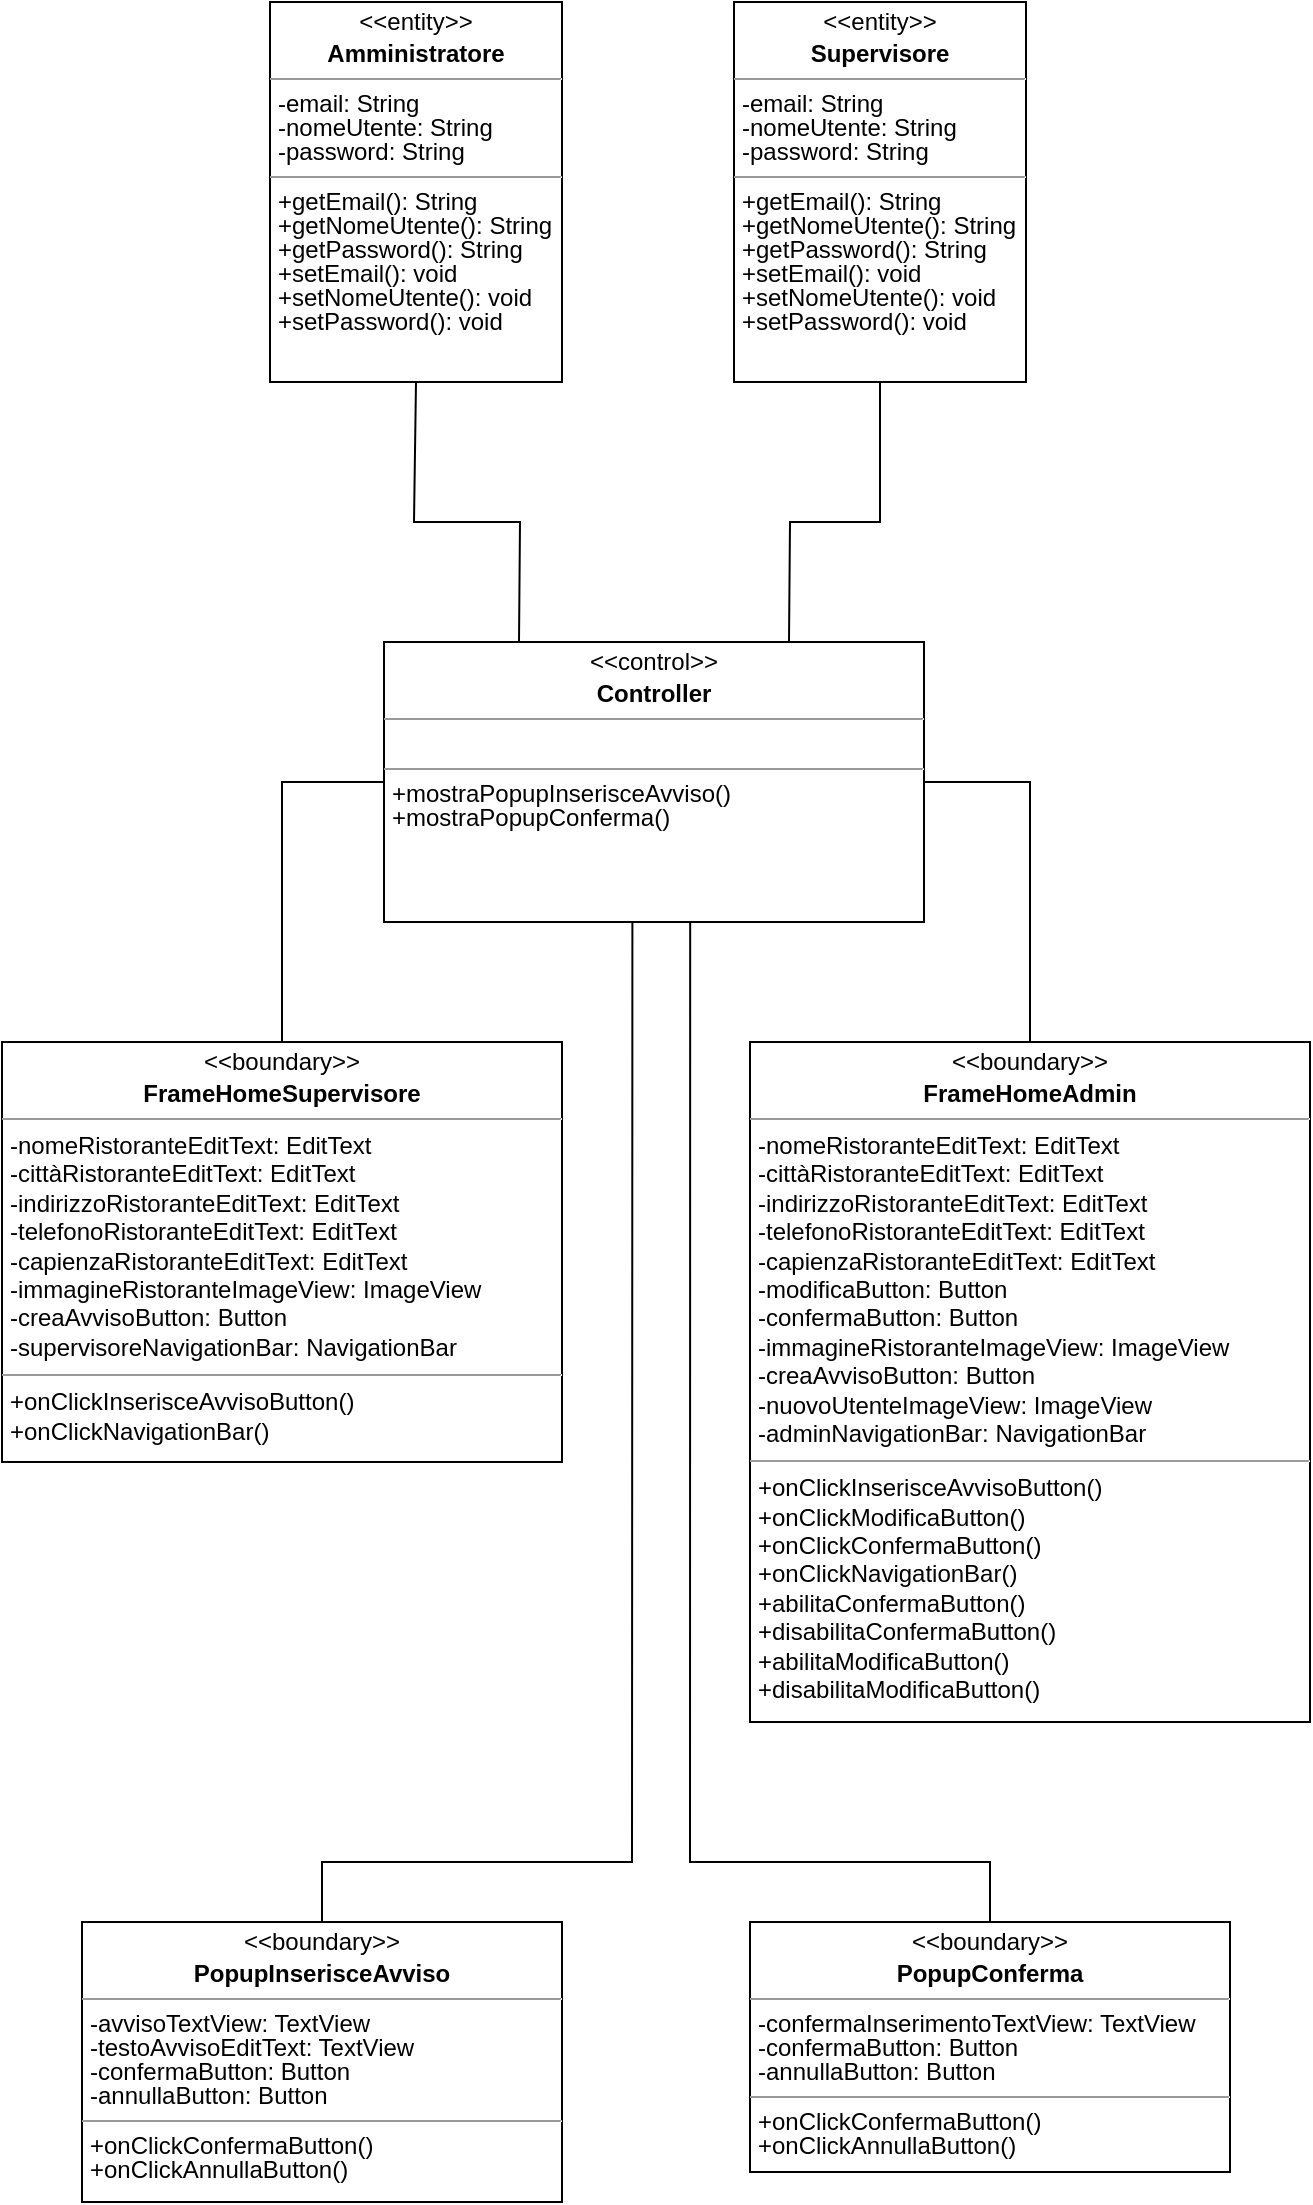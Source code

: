 <mxfile version="20.8.1" type="github"><diagram id="A2DiS_3SIA8T0WvpOrg7" name="Pagina-1"><mxGraphModel dx="1050" dy="541" grid="1" gridSize="10" guides="1" tooltips="1" connect="1" arrows="1" fold="1" page="1" pageScale="1" pageWidth="827" pageHeight="1169" math="0" shadow="0"><root><mxCell id="0"/><mxCell id="1" parent="0"/><mxCell id="smrWkmQxFFEiix12zCdJ-1" value="&lt;p style=&quot;margin: 4px 0px 0px; text-align: center; line-height: 100%;&quot;&gt;&amp;lt;&amp;lt;entity&amp;gt;&amp;gt;&lt;/p&gt;&lt;p style=&quot;margin: 4px 0px 0px; text-align: center; line-height: 100%;&quot;&gt;&lt;b&gt;Amministratore&lt;/b&gt;&lt;/p&gt;&lt;hr style=&quot;line-height: 100%;&quot; size=&quot;1&quot;&gt;&lt;p style=&quot;margin: 0px 0px 0px 4px; line-height: 100%;&quot;&gt;-email: String&lt;/p&gt;&lt;p style=&quot;margin: 0px 0px 0px 4px; line-height: 100%;&quot;&gt;-nomeUtente: String&lt;/p&gt;&lt;p style=&quot;margin: 0px 0px 0px 4px; line-height: 100%;&quot;&gt;-password: String&lt;/p&gt;&lt;hr style=&quot;line-height: 100%;&quot; size=&quot;1&quot;&gt;&lt;p style=&quot;margin: 0px 0px 0px 4px; line-height: 100%;&quot;&gt;+getEmail(): String&lt;/p&gt;&lt;p style=&quot;margin: 0px 0px 0px 4px; line-height: 100%;&quot;&gt;+getNomeUtente(): String&lt;/p&gt;&lt;p style=&quot;margin: 0px 0px 0px 4px; line-height: 100%;&quot;&gt;+getPassword(): String&lt;/p&gt;&lt;p style=&quot;margin: 0px 0px 0px 4px; line-height: 100%;&quot;&gt;+setEmail(): void&lt;/p&gt;&lt;p style=&quot;margin: 0px 0px 0px 4px; line-height: 100%;&quot;&gt;+setNomeUtente(): void&lt;/p&gt;&lt;p style=&quot;margin: 0px 0px 0px 4px; line-height: 100%;&quot;&gt;+setPassword(): void&lt;/p&gt;" style="verticalAlign=top;align=left;overflow=fill;fontSize=12;fontFamily=Helvetica;html=1;" parent="1" vertex="1"><mxGeometry x="220" y="40" width="146" height="190" as="geometry"/></mxCell><mxCell id="smrWkmQxFFEiix12zCdJ-4" value="&lt;p style=&quot;margin: 4px 0px 0px; text-align: center; line-height: 100%;&quot;&gt;&amp;lt;&amp;lt;boundary&amp;gt;&amp;gt;&lt;/p&gt;&lt;p style=&quot;margin: 4px 0px 0px; text-align: center; line-height: 100%;&quot;&gt;&lt;b&gt;FrameHomeAdmin&lt;/b&gt;&lt;/p&gt;&lt;hr size=&quot;1&quot;&gt;&lt;p style=&quot;border-color: var(--border-color); margin: 0px 0px 0px 4px;&quot;&gt;-nomeRistoranteEditText: EditText&lt;/p&gt;&lt;p style=&quot;border-color: var(--border-color); margin: 0px 0px 0px 4px;&quot;&gt;&lt;span style=&quot;border-color: var(--border-color); background-color: initial;&quot;&gt;-cittàRistoranteEditText: EditText&lt;/span&gt;&lt;/p&gt;&lt;p style=&quot;border-color: var(--border-color); margin: 0px 0px 0px 4px;&quot;&gt;&lt;span style=&quot;border-color: var(--border-color); background-color: initial;&quot;&gt;-indirizzoRistoranteEditText: EditText&lt;/span&gt;&lt;/p&gt;&lt;p style=&quot;border-color: var(--border-color); margin: 0px 0px 0px 4px;&quot;&gt;&lt;span style=&quot;border-color: var(--border-color); background-color: initial;&quot;&gt;-telefonoRistoranteEditText: EditText&lt;/span&gt;&lt;/p&gt;&lt;p style=&quot;border-color: var(--border-color); margin: 0px 0px 0px 4px;&quot;&gt;-capienzaRistoranteEditText: EditText&lt;/p&gt;&lt;p style=&quot;border-color: var(--border-color); margin: 0px 0px 0px 4px;&quot;&gt;-modificaButton: Button&lt;/p&gt;&lt;p style=&quot;border-color: var(--border-color); margin: 0px 0px 0px 4px;&quot;&gt;-confermaButton: Button&lt;/p&gt;&lt;p style=&quot;border-color: var(--border-color); margin: 0px 0px 0px 4px;&quot;&gt;-immagineRistoranteImageView: ImageView&lt;/p&gt;&lt;p style=&quot;margin:0px;margin-left:4px;&quot;&gt;-creaAvvisoButton: Button&lt;/p&gt;&lt;p style=&quot;margin:0px;margin-left:4px;&quot;&gt;-nuovoUtenteImageView: ImageView&lt;/p&gt;&lt;p style=&quot;margin:0px;margin-left:4px;&quot;&gt;-adminNavigationBar: NavigationBar&lt;/p&gt;&lt;hr size=&quot;1&quot;&gt;&lt;p style=&quot;margin:0px;margin-left:4px;&quot;&gt;+onClickInserisceAvvisoButton()&lt;/p&gt;&lt;p style=&quot;border-color: var(--border-color); margin: 0px 0px 0px 4px;&quot;&gt;+onClickModificaButton()&lt;/p&gt;&lt;p style=&quot;border-color: var(--border-color); margin: 0px 0px 0px 4px;&quot;&gt;+onClickConfermaButton()&lt;/p&gt;&lt;p style=&quot;border-color: var(--border-color); margin: 0px 0px 0px 4px;&quot;&gt;+onClickNavigationBar()&lt;/p&gt;&lt;p style=&quot;border-color: var(--border-color); margin: 0px 0px 0px 4px;&quot;&gt;+abilitaConfermaButton()&lt;/p&gt;&lt;p style=&quot;border-color: var(--border-color); margin: 0px 0px 0px 4px;&quot;&gt;+disabilitaConfermaButton()&lt;br style=&quot;border-color: var(--border-color);&quot;&gt;&lt;/p&gt;&lt;p style=&quot;border-color: var(--border-color); margin: 0px 0px 0px 4px;&quot;&gt;+abilitaModificaButton()&lt;/p&gt;&lt;p style=&quot;border-color: var(--border-color); margin: 0px 0px 0px 4px;&quot;&gt;+disabilitaModificaButton()&lt;/p&gt;" style="verticalAlign=top;align=left;overflow=fill;fontSize=12;fontFamily=Helvetica;html=1;spacing=2;" parent="1" vertex="1"><mxGeometry x="460" y="560" width="280" height="340" as="geometry"/></mxCell><mxCell id="smrWkmQxFFEiix12zCdJ-5" value="&lt;p style=&quot;margin: 4px 0px 0px; text-align: center; line-height: 100%;&quot;&gt;&amp;lt;&amp;lt;boundary&amp;gt;&amp;gt;&lt;/p&gt;&lt;p style=&quot;margin: 4px 0px 0px; text-align: center; line-height: 100%;&quot;&gt;&lt;b&gt;PopupInserisceAvviso&lt;/b&gt;&lt;/p&gt;&lt;hr style=&quot;line-height: 100%;&quot; size=&quot;1&quot;&gt;&lt;p style=&quot;margin: 0px 0px 0px 4px; line-height: 100%;&quot;&gt;-avvisoTextView: TextView&lt;/p&gt;&lt;p style=&quot;margin: 0px 0px 0px 4px; line-height: 100%;&quot;&gt;-testoAvvisoEditText: TextView&lt;/p&gt;&lt;p style=&quot;margin: 0px 0px 0px 4px; line-height: 100%;&quot;&gt;-confermaButton: Button&lt;/p&gt;&lt;p style=&quot;margin: 0px 0px 0px 4px; line-height: 100%;&quot;&gt;-annullaButton: Button&lt;/p&gt;&lt;hr style=&quot;line-height: 100%;&quot; size=&quot;1&quot;&gt;&lt;p style=&quot;margin: 0px 0px 0px 4px; line-height: 100%;&quot;&gt;+onClickConfermaButton()&lt;/p&gt;&lt;p style=&quot;margin: 0px 0px 0px 4px; line-height: 100%;&quot;&gt;+onClickAnnullaButton()&lt;/p&gt;" style="verticalAlign=top;align=left;overflow=fill;fontSize=12;fontFamily=Helvetica;html=1;" parent="1" vertex="1"><mxGeometry x="126" y="1000" width="240" height="140" as="geometry"/></mxCell><mxCell id="smrWkmQxFFEiix12zCdJ-6" value="&lt;p style=&quot;margin: 4px 0px 0px; text-align: center; line-height: 100%;&quot;&gt;&amp;lt;&amp;lt;boundary&amp;gt;&amp;gt;&lt;/p&gt;&lt;p style=&quot;margin: 4px 0px 0px; text-align: center; line-height: 100%;&quot;&gt;&lt;b&gt;PopupConferma&lt;/b&gt;&lt;/p&gt;&lt;hr style=&quot;line-height: 100%;&quot; size=&quot;1&quot;&gt;&lt;p style=&quot;margin: 0px 0px 0px 4px; line-height: 100%;&quot;&gt;-confermaInserimentoTextView: TextView&lt;/p&gt;&lt;p style=&quot;margin: 0px 0px 0px 4px; line-height: 100%;&quot;&gt;-confermaButton: Button&lt;/p&gt;&lt;p style=&quot;margin: 0px 0px 0px 4px; line-height: 100%;&quot;&gt;-annullaButton: Button&lt;/p&gt;&lt;hr style=&quot;line-height: 100%;&quot; size=&quot;1&quot;&gt;&lt;p style=&quot;margin: 0px 0px 0px 4px; line-height: 100%;&quot;&gt;+onClickConfermaButton()&lt;/p&gt;&lt;p style=&quot;margin: 0px 0px 0px 4px; line-height: 100%;&quot;&gt;+onClickAnnullaButton()&lt;/p&gt;" style="verticalAlign=top;align=left;overflow=fill;fontSize=12;fontFamily=Helvetica;html=1;" parent="1" vertex="1"><mxGeometry x="460" y="1000" width="240" height="125" as="geometry"/></mxCell><mxCell id="smrWkmQxFFEiix12zCdJ-7" value="&lt;p style=&quot;margin: 4px 0px 0px; text-align: center; line-height: 100%;&quot;&gt;&amp;lt;&amp;lt;control&amp;gt;&amp;gt;&lt;/p&gt;&lt;p style=&quot;margin: 4px 0px 0px; text-align: center; line-height: 100%;&quot;&gt;&lt;b&gt;Controller&lt;/b&gt;&lt;/p&gt;&lt;hr size=&quot;1&quot;&gt;&lt;p style=&quot;margin: 0px 0px 0px 4px; line-height: 100%;&quot;&gt;&lt;br&gt;&lt;/p&gt;&lt;hr size=&quot;1&quot;&gt;&lt;p style=&quot;margin: 0px 0px 0px 4px; line-height: 100%;&quot;&gt;&lt;span style=&quot;background-color: initial;&quot;&gt;+mostraPopupInserisceAvviso()&lt;/span&gt;&lt;br&gt;&lt;/p&gt;&lt;p style=&quot;margin: 0px 0px 0px 4px; line-height: 100%;&quot;&gt;+mostraPopupConferma()&lt;/p&gt;&lt;p style=&quot;margin: 0px 0px 0px 4px; line-height: 100%;&quot;&gt;&lt;br&gt;&lt;/p&gt;" style="verticalAlign=top;align=left;overflow=fill;fontSize=12;fontFamily=Helvetica;html=1;" parent="1" vertex="1"><mxGeometry x="277" y="360" width="270" height="140" as="geometry"/></mxCell><mxCell id="smrWkmQxFFEiix12zCdJ-10" value="" style="endArrow=none;html=1;rounded=0;entryX=0.5;entryY=1;entryDx=0;entryDy=0;exitX=0.25;exitY=0;exitDx=0;exitDy=0;" parent="1" source="smrWkmQxFFEiix12zCdJ-7" target="smrWkmQxFFEiix12zCdJ-1" edge="1"><mxGeometry width="50" height="50" relative="1" as="geometry"><mxPoint x="462" y="360" as="sourcePoint"/><mxPoint x="512" y="310" as="targetPoint"/><Array as="points"><mxPoint x="345" y="300"/><mxPoint x="292" y="300"/></Array></mxGeometry></mxCell><mxCell id="smrWkmQxFFEiix12zCdJ-11" value="" style="endArrow=none;html=1;rounded=0;exitX=0.5;exitY=0;exitDx=0;exitDy=0;entryX=1;entryY=0.5;entryDx=0;entryDy=0;" parent="1" source="smrWkmQxFFEiix12zCdJ-4" target="smrWkmQxFFEiix12zCdJ-7" edge="1"><mxGeometry width="50" height="50" relative="1" as="geometry"><mxPoint x="392" y="640" as="sourcePoint"/><mxPoint x="442" y="590" as="targetPoint"/><Array as="points"><mxPoint x="600" y="430"/></Array></mxGeometry></mxCell><mxCell id="Qny5rL5tvqpMr087GdY6-1" value="&lt;p style=&quot;margin: 4px 0px 0px; text-align: center; line-height: 100%;&quot;&gt;&amp;lt;&amp;lt;entity&amp;gt;&amp;gt;&lt;/p&gt;&lt;p style=&quot;margin: 4px 0px 0px; text-align: center; line-height: 100%;&quot;&gt;&lt;b&gt;Supervisore&lt;/b&gt;&lt;/p&gt;&lt;hr style=&quot;line-height: 100%;&quot; size=&quot;1&quot;&gt;&lt;p style=&quot;margin: 0px 0px 0px 4px; line-height: 100%;&quot;&gt;-email: String&lt;/p&gt;&lt;p style=&quot;margin: 0px 0px 0px 4px; line-height: 100%;&quot;&gt;-nomeUtente: String&lt;/p&gt;&lt;p style=&quot;margin: 0px 0px 0px 4px; line-height: 100%;&quot;&gt;-password: String&lt;/p&gt;&lt;hr style=&quot;line-height: 100%;&quot; size=&quot;1&quot;&gt;&lt;p style=&quot;margin: 0px 0px 0px 4px; line-height: 100%;&quot;&gt;+getEmail(): String&lt;/p&gt;&lt;p style=&quot;margin: 0px 0px 0px 4px; line-height: 100%;&quot;&gt;+getNomeUtente(): String&lt;/p&gt;&lt;p style=&quot;margin: 0px 0px 0px 4px; line-height: 100%;&quot;&gt;+getPassword(): String&lt;/p&gt;&lt;p style=&quot;margin: 0px 0px 0px 4px; line-height: 100%;&quot;&gt;+setEmail(): void&lt;/p&gt;&lt;p style=&quot;margin: 0px 0px 0px 4px; line-height: 100%;&quot;&gt;+setNomeUtente(): void&lt;/p&gt;&lt;p style=&quot;margin: 0px 0px 0px 4px; line-height: 100%;&quot;&gt;+setPassword(): void&lt;/p&gt;" style="verticalAlign=top;align=left;overflow=fill;fontSize=12;fontFamily=Helvetica;html=1;" vertex="1" parent="1"><mxGeometry x="452" y="40" width="146" height="190" as="geometry"/></mxCell><mxCell id="Qny5rL5tvqpMr087GdY6-2" value="" style="endArrow=none;html=1;rounded=0;entryX=0.5;entryY=1;entryDx=0;entryDy=0;exitX=0.75;exitY=0;exitDx=0;exitDy=0;" edge="1" parent="1" source="smrWkmQxFFEiix12zCdJ-7" target="Qny5rL5tvqpMr087GdY6-1"><mxGeometry width="50" height="50" relative="1" as="geometry"><mxPoint x="482" y="370" as="sourcePoint"/><mxPoint x="532" y="320" as="targetPoint"/><Array as="points"><mxPoint x="480" y="300"/><mxPoint x="525" y="300"/></Array></mxGeometry></mxCell><mxCell id="Qny5rL5tvqpMr087GdY6-6" value="&lt;p style=&quot;margin: 4px 0px 0px; text-align: center; line-height: 100%;&quot;&gt;&amp;lt;&amp;lt;boundary&amp;gt;&amp;gt;&lt;/p&gt;&lt;p style=&quot;margin: 4px 0px 0px; text-align: center; line-height: 100%;&quot;&gt;&lt;b&gt;FrameHomeSupervisore&lt;/b&gt;&lt;/p&gt;&lt;hr size=&quot;1&quot;&gt;&lt;p style=&quot;border-color: var(--border-color); margin: 0px 0px 0px 4px;&quot;&gt;-nomeRistoranteEditText: EditText&lt;/p&gt;&lt;p style=&quot;border-color: var(--border-color); margin: 0px 0px 0px 4px;&quot;&gt;&lt;span style=&quot;border-color: var(--border-color); background-color: initial;&quot;&gt;-cittàRistoranteEditText: EditText&lt;/span&gt;&lt;/p&gt;&lt;p style=&quot;border-color: var(--border-color); margin: 0px 0px 0px 4px;&quot;&gt;&lt;span style=&quot;border-color: var(--border-color); background-color: initial;&quot;&gt;-indirizzoRistoranteEditText: EditText&lt;/span&gt;&lt;/p&gt;&lt;p style=&quot;border-color: var(--border-color); margin: 0px 0px 0px 4px;&quot;&gt;&lt;span style=&quot;border-color: var(--border-color); background-color: initial;&quot;&gt;-telefonoRistoranteEditText: EditText&lt;/span&gt;&lt;/p&gt;&lt;p style=&quot;border-color: var(--border-color); margin: 0px 0px 0px 4px;&quot;&gt;-capienzaRistoranteEditText: EditText&lt;/p&gt;&lt;p style=&quot;border-color: var(--border-color); margin: 0px 0px 0px 4px;&quot;&gt;-immagineRistoranteImageView: ImageView&lt;/p&gt;&lt;p style=&quot;margin:0px;margin-left:4px;&quot;&gt;-creaAvvisoButton: Button&lt;/p&gt;&lt;p style=&quot;margin:0px;margin-left:4px;&quot;&gt;-supervisoreNavigationBar: NavigationBar&lt;/p&gt;&lt;hr size=&quot;1&quot;&gt;&lt;p style=&quot;margin:0px;margin-left:4px;&quot;&gt;+onClickInserisceAvvisoButton()&lt;/p&gt;&lt;p style=&quot;border-color: var(--border-color); margin: 0px 0px 0px 4px;&quot;&gt;+onClickNavigationBar()&lt;/p&gt;" style="verticalAlign=top;align=left;overflow=fill;fontSize=12;fontFamily=Helvetica;html=1;spacing=2;" vertex="1" parent="1"><mxGeometry x="86" y="560" width="280" height="210" as="geometry"/></mxCell><mxCell id="Qny5rL5tvqpMr087GdY6-7" value="" style="endArrow=none;html=1;rounded=0;entryX=0;entryY=0.5;entryDx=0;entryDy=0;exitX=0.5;exitY=0;exitDx=0;exitDy=0;" edge="1" parent="1" source="Qny5rL5tvqpMr087GdY6-6" target="smrWkmQxFFEiix12zCdJ-7"><mxGeometry width="50" height="50" relative="1" as="geometry"><mxPoint x="210" y="570" as="sourcePoint"/><mxPoint x="260" y="520" as="targetPoint"/><Array as="points"><mxPoint x="226" y="430"/></Array></mxGeometry></mxCell><mxCell id="Qny5rL5tvqpMr087GdY6-8" value="" style="endArrow=none;html=1;rounded=0;entryX=0.46;entryY=1.001;entryDx=0;entryDy=0;entryPerimeter=0;exitX=0.5;exitY=0;exitDx=0;exitDy=0;" edge="1" parent="1" source="smrWkmQxFFEiix12zCdJ-5" target="smrWkmQxFFEiix12zCdJ-7"><mxGeometry width="50" height="50" relative="1" as="geometry"><mxPoint x="340" y="940" as="sourcePoint"/><mxPoint x="400" y="530" as="targetPoint"/><Array as="points"><mxPoint x="246" y="970"/><mxPoint x="401" y="970"/></Array></mxGeometry></mxCell><mxCell id="Qny5rL5tvqpMr087GdY6-9" value="" style="endArrow=none;html=1;rounded=0;entryX=0.567;entryY=1;entryDx=0;entryDy=0;entryPerimeter=0;exitX=0.5;exitY=0;exitDx=0;exitDy=0;" edge="1" parent="1" source="smrWkmQxFFEiix12zCdJ-6" target="smrWkmQxFFEiix12zCdJ-7"><mxGeometry width="50" height="50" relative="1" as="geometry"><mxPoint x="390" y="910" as="sourcePoint"/><mxPoint x="440" y="520" as="targetPoint"/><Array as="points"><mxPoint x="580" y="970"/><mxPoint x="430" y="970"/></Array></mxGeometry></mxCell></root></mxGraphModel></diagram></mxfile>